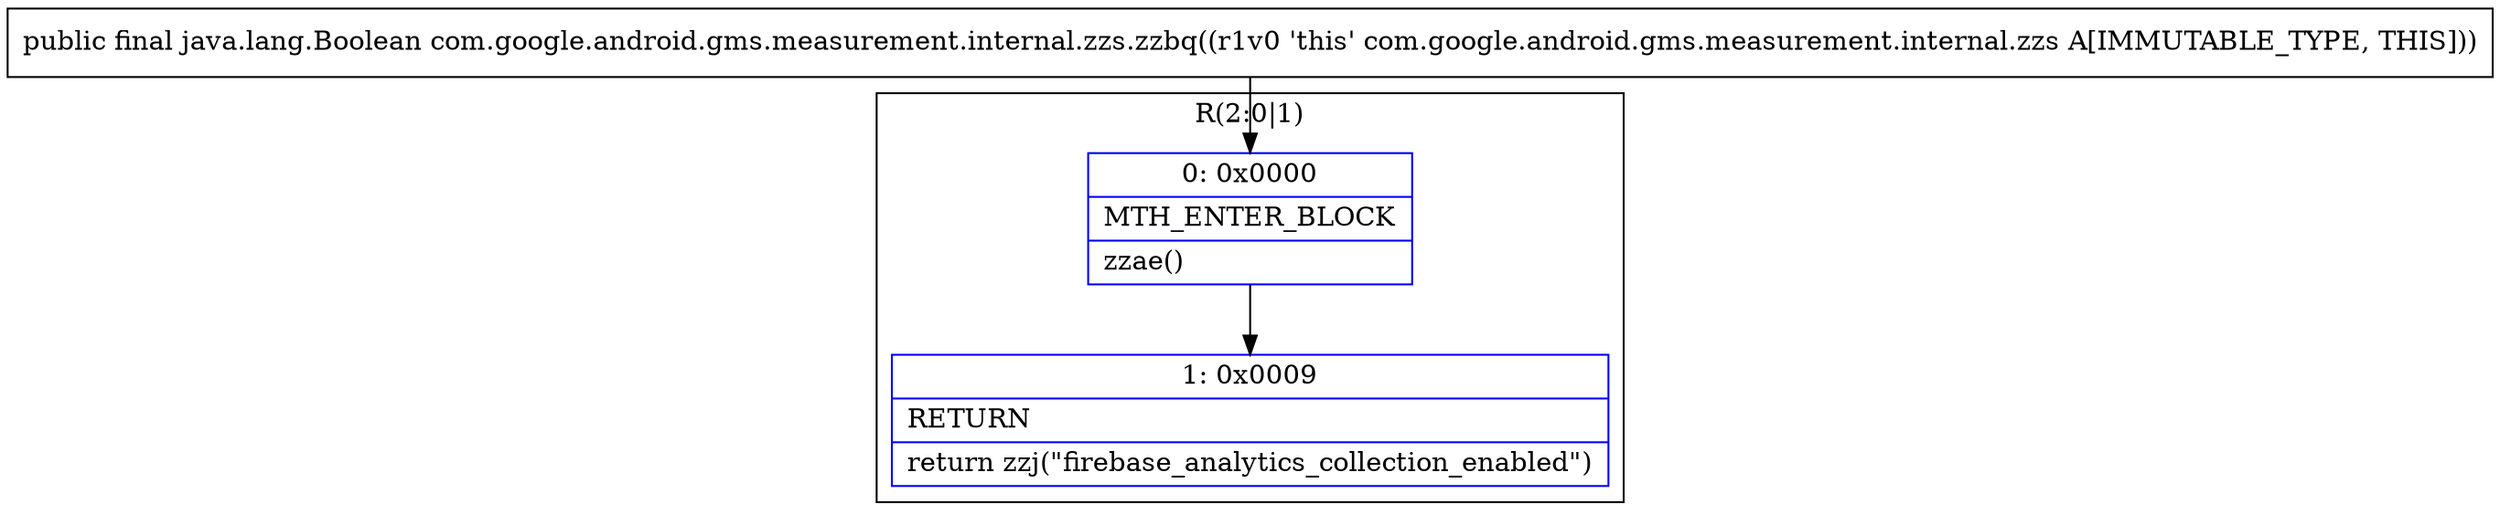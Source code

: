 digraph "CFG forcom.google.android.gms.measurement.internal.zzs.zzbq()Ljava\/lang\/Boolean;" {
subgraph cluster_Region_300541613 {
label = "R(2:0|1)";
node [shape=record,color=blue];
Node_0 [shape=record,label="{0\:\ 0x0000|MTH_ENTER_BLOCK\l|zzae()\l}"];
Node_1 [shape=record,label="{1\:\ 0x0009|RETURN\l|return zzj(\"firebase_analytics_collection_enabled\")\l}"];
}
MethodNode[shape=record,label="{public final java.lang.Boolean com.google.android.gms.measurement.internal.zzs.zzbq((r1v0 'this' com.google.android.gms.measurement.internal.zzs A[IMMUTABLE_TYPE, THIS])) }"];
MethodNode -> Node_0;
Node_0 -> Node_1;
}

